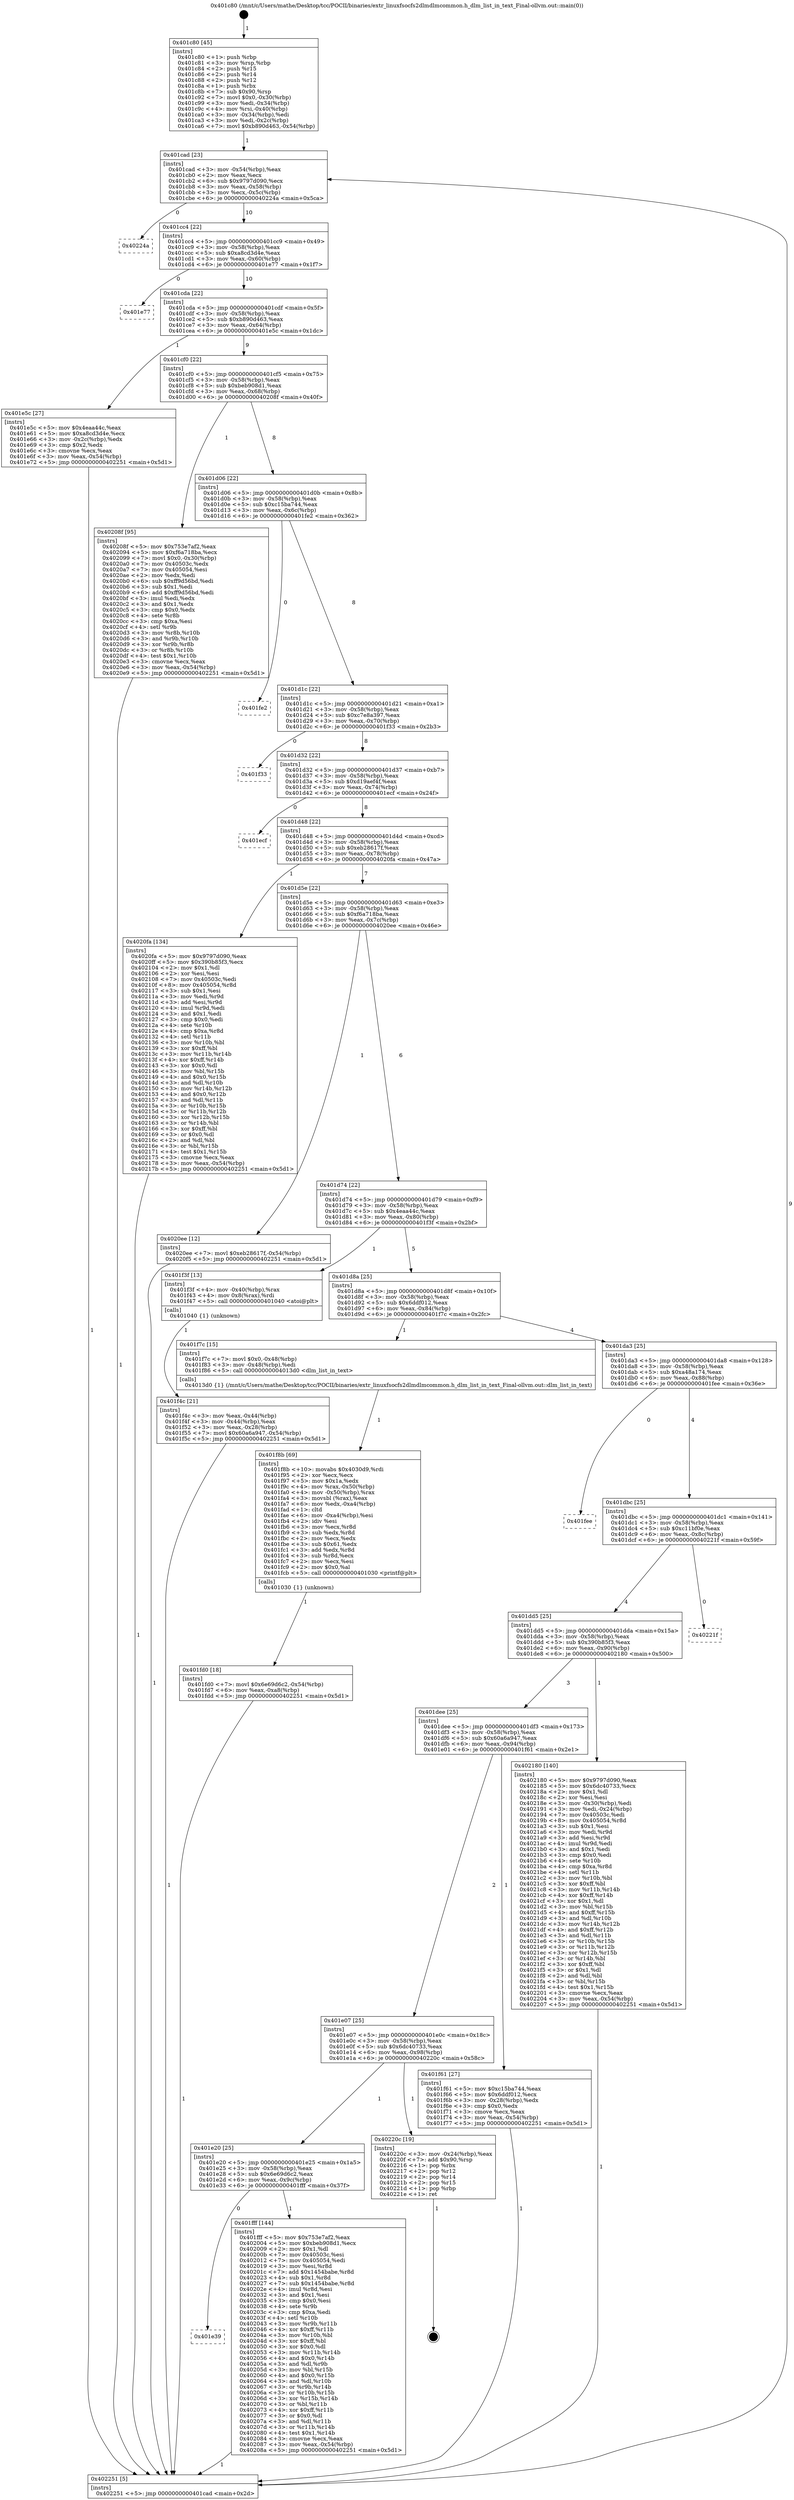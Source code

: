 digraph "0x401c80" {
  label = "0x401c80 (/mnt/c/Users/mathe/Desktop/tcc/POCII/binaries/extr_linuxfsocfs2dlmdlmcommon.h_dlm_list_in_text_Final-ollvm.out::main(0))"
  labelloc = "t"
  node[shape=record]

  Entry [label="",width=0.3,height=0.3,shape=circle,fillcolor=black,style=filled]
  "0x401cad" [label="{
     0x401cad [23]\l
     | [instrs]\l
     &nbsp;&nbsp;0x401cad \<+3\>: mov -0x54(%rbp),%eax\l
     &nbsp;&nbsp;0x401cb0 \<+2\>: mov %eax,%ecx\l
     &nbsp;&nbsp;0x401cb2 \<+6\>: sub $0x9797d090,%ecx\l
     &nbsp;&nbsp;0x401cb8 \<+3\>: mov %eax,-0x58(%rbp)\l
     &nbsp;&nbsp;0x401cbb \<+3\>: mov %ecx,-0x5c(%rbp)\l
     &nbsp;&nbsp;0x401cbe \<+6\>: je 000000000040224a \<main+0x5ca\>\l
  }"]
  "0x40224a" [label="{
     0x40224a\l
  }", style=dashed]
  "0x401cc4" [label="{
     0x401cc4 [22]\l
     | [instrs]\l
     &nbsp;&nbsp;0x401cc4 \<+5\>: jmp 0000000000401cc9 \<main+0x49\>\l
     &nbsp;&nbsp;0x401cc9 \<+3\>: mov -0x58(%rbp),%eax\l
     &nbsp;&nbsp;0x401ccc \<+5\>: sub $0xa8cd3d4e,%eax\l
     &nbsp;&nbsp;0x401cd1 \<+3\>: mov %eax,-0x60(%rbp)\l
     &nbsp;&nbsp;0x401cd4 \<+6\>: je 0000000000401e77 \<main+0x1f7\>\l
  }"]
  Exit [label="",width=0.3,height=0.3,shape=circle,fillcolor=black,style=filled,peripheries=2]
  "0x401e77" [label="{
     0x401e77\l
  }", style=dashed]
  "0x401cda" [label="{
     0x401cda [22]\l
     | [instrs]\l
     &nbsp;&nbsp;0x401cda \<+5\>: jmp 0000000000401cdf \<main+0x5f\>\l
     &nbsp;&nbsp;0x401cdf \<+3\>: mov -0x58(%rbp),%eax\l
     &nbsp;&nbsp;0x401ce2 \<+5\>: sub $0xb890d463,%eax\l
     &nbsp;&nbsp;0x401ce7 \<+3\>: mov %eax,-0x64(%rbp)\l
     &nbsp;&nbsp;0x401cea \<+6\>: je 0000000000401e5c \<main+0x1dc\>\l
  }"]
  "0x401e39" [label="{
     0x401e39\l
  }", style=dashed]
  "0x401e5c" [label="{
     0x401e5c [27]\l
     | [instrs]\l
     &nbsp;&nbsp;0x401e5c \<+5\>: mov $0x4eaa44c,%eax\l
     &nbsp;&nbsp;0x401e61 \<+5\>: mov $0xa8cd3d4e,%ecx\l
     &nbsp;&nbsp;0x401e66 \<+3\>: mov -0x2c(%rbp),%edx\l
     &nbsp;&nbsp;0x401e69 \<+3\>: cmp $0x2,%edx\l
     &nbsp;&nbsp;0x401e6c \<+3\>: cmovne %ecx,%eax\l
     &nbsp;&nbsp;0x401e6f \<+3\>: mov %eax,-0x54(%rbp)\l
     &nbsp;&nbsp;0x401e72 \<+5\>: jmp 0000000000402251 \<main+0x5d1\>\l
  }"]
  "0x401cf0" [label="{
     0x401cf0 [22]\l
     | [instrs]\l
     &nbsp;&nbsp;0x401cf0 \<+5\>: jmp 0000000000401cf5 \<main+0x75\>\l
     &nbsp;&nbsp;0x401cf5 \<+3\>: mov -0x58(%rbp),%eax\l
     &nbsp;&nbsp;0x401cf8 \<+5\>: sub $0xbeb908d1,%eax\l
     &nbsp;&nbsp;0x401cfd \<+3\>: mov %eax,-0x68(%rbp)\l
     &nbsp;&nbsp;0x401d00 \<+6\>: je 000000000040208f \<main+0x40f\>\l
  }"]
  "0x402251" [label="{
     0x402251 [5]\l
     | [instrs]\l
     &nbsp;&nbsp;0x402251 \<+5\>: jmp 0000000000401cad \<main+0x2d\>\l
  }"]
  "0x401c80" [label="{
     0x401c80 [45]\l
     | [instrs]\l
     &nbsp;&nbsp;0x401c80 \<+1\>: push %rbp\l
     &nbsp;&nbsp;0x401c81 \<+3\>: mov %rsp,%rbp\l
     &nbsp;&nbsp;0x401c84 \<+2\>: push %r15\l
     &nbsp;&nbsp;0x401c86 \<+2\>: push %r14\l
     &nbsp;&nbsp;0x401c88 \<+2\>: push %r12\l
     &nbsp;&nbsp;0x401c8a \<+1\>: push %rbx\l
     &nbsp;&nbsp;0x401c8b \<+7\>: sub $0x90,%rsp\l
     &nbsp;&nbsp;0x401c92 \<+7\>: movl $0x0,-0x30(%rbp)\l
     &nbsp;&nbsp;0x401c99 \<+3\>: mov %edi,-0x34(%rbp)\l
     &nbsp;&nbsp;0x401c9c \<+4\>: mov %rsi,-0x40(%rbp)\l
     &nbsp;&nbsp;0x401ca0 \<+3\>: mov -0x34(%rbp),%edi\l
     &nbsp;&nbsp;0x401ca3 \<+3\>: mov %edi,-0x2c(%rbp)\l
     &nbsp;&nbsp;0x401ca6 \<+7\>: movl $0xb890d463,-0x54(%rbp)\l
  }"]
  "0x401fff" [label="{
     0x401fff [144]\l
     | [instrs]\l
     &nbsp;&nbsp;0x401fff \<+5\>: mov $0x753e7af2,%eax\l
     &nbsp;&nbsp;0x402004 \<+5\>: mov $0xbeb908d1,%ecx\l
     &nbsp;&nbsp;0x402009 \<+2\>: mov $0x1,%dl\l
     &nbsp;&nbsp;0x40200b \<+7\>: mov 0x40503c,%esi\l
     &nbsp;&nbsp;0x402012 \<+7\>: mov 0x405054,%edi\l
     &nbsp;&nbsp;0x402019 \<+3\>: mov %esi,%r8d\l
     &nbsp;&nbsp;0x40201c \<+7\>: add $0x1454babe,%r8d\l
     &nbsp;&nbsp;0x402023 \<+4\>: sub $0x1,%r8d\l
     &nbsp;&nbsp;0x402027 \<+7\>: sub $0x1454babe,%r8d\l
     &nbsp;&nbsp;0x40202e \<+4\>: imul %r8d,%esi\l
     &nbsp;&nbsp;0x402032 \<+3\>: and $0x1,%esi\l
     &nbsp;&nbsp;0x402035 \<+3\>: cmp $0x0,%esi\l
     &nbsp;&nbsp;0x402038 \<+4\>: sete %r9b\l
     &nbsp;&nbsp;0x40203c \<+3\>: cmp $0xa,%edi\l
     &nbsp;&nbsp;0x40203f \<+4\>: setl %r10b\l
     &nbsp;&nbsp;0x402043 \<+3\>: mov %r9b,%r11b\l
     &nbsp;&nbsp;0x402046 \<+4\>: xor $0xff,%r11b\l
     &nbsp;&nbsp;0x40204a \<+3\>: mov %r10b,%bl\l
     &nbsp;&nbsp;0x40204d \<+3\>: xor $0xff,%bl\l
     &nbsp;&nbsp;0x402050 \<+3\>: xor $0x0,%dl\l
     &nbsp;&nbsp;0x402053 \<+3\>: mov %r11b,%r14b\l
     &nbsp;&nbsp;0x402056 \<+4\>: and $0x0,%r14b\l
     &nbsp;&nbsp;0x40205a \<+3\>: and %dl,%r9b\l
     &nbsp;&nbsp;0x40205d \<+3\>: mov %bl,%r15b\l
     &nbsp;&nbsp;0x402060 \<+4\>: and $0x0,%r15b\l
     &nbsp;&nbsp;0x402064 \<+3\>: and %dl,%r10b\l
     &nbsp;&nbsp;0x402067 \<+3\>: or %r9b,%r14b\l
     &nbsp;&nbsp;0x40206a \<+3\>: or %r10b,%r15b\l
     &nbsp;&nbsp;0x40206d \<+3\>: xor %r15b,%r14b\l
     &nbsp;&nbsp;0x402070 \<+3\>: or %bl,%r11b\l
     &nbsp;&nbsp;0x402073 \<+4\>: xor $0xff,%r11b\l
     &nbsp;&nbsp;0x402077 \<+3\>: or $0x0,%dl\l
     &nbsp;&nbsp;0x40207a \<+3\>: and %dl,%r11b\l
     &nbsp;&nbsp;0x40207d \<+3\>: or %r11b,%r14b\l
     &nbsp;&nbsp;0x402080 \<+4\>: test $0x1,%r14b\l
     &nbsp;&nbsp;0x402084 \<+3\>: cmovne %ecx,%eax\l
     &nbsp;&nbsp;0x402087 \<+3\>: mov %eax,-0x54(%rbp)\l
     &nbsp;&nbsp;0x40208a \<+5\>: jmp 0000000000402251 \<main+0x5d1\>\l
  }"]
  "0x40208f" [label="{
     0x40208f [95]\l
     | [instrs]\l
     &nbsp;&nbsp;0x40208f \<+5\>: mov $0x753e7af2,%eax\l
     &nbsp;&nbsp;0x402094 \<+5\>: mov $0xf6a718ba,%ecx\l
     &nbsp;&nbsp;0x402099 \<+7\>: movl $0x0,-0x30(%rbp)\l
     &nbsp;&nbsp;0x4020a0 \<+7\>: mov 0x40503c,%edx\l
     &nbsp;&nbsp;0x4020a7 \<+7\>: mov 0x405054,%esi\l
     &nbsp;&nbsp;0x4020ae \<+2\>: mov %edx,%edi\l
     &nbsp;&nbsp;0x4020b0 \<+6\>: sub $0xff9d56bd,%edi\l
     &nbsp;&nbsp;0x4020b6 \<+3\>: sub $0x1,%edi\l
     &nbsp;&nbsp;0x4020b9 \<+6\>: add $0xff9d56bd,%edi\l
     &nbsp;&nbsp;0x4020bf \<+3\>: imul %edi,%edx\l
     &nbsp;&nbsp;0x4020c2 \<+3\>: and $0x1,%edx\l
     &nbsp;&nbsp;0x4020c5 \<+3\>: cmp $0x0,%edx\l
     &nbsp;&nbsp;0x4020c8 \<+4\>: sete %r8b\l
     &nbsp;&nbsp;0x4020cc \<+3\>: cmp $0xa,%esi\l
     &nbsp;&nbsp;0x4020cf \<+4\>: setl %r9b\l
     &nbsp;&nbsp;0x4020d3 \<+3\>: mov %r8b,%r10b\l
     &nbsp;&nbsp;0x4020d6 \<+3\>: and %r9b,%r10b\l
     &nbsp;&nbsp;0x4020d9 \<+3\>: xor %r9b,%r8b\l
     &nbsp;&nbsp;0x4020dc \<+3\>: or %r8b,%r10b\l
     &nbsp;&nbsp;0x4020df \<+4\>: test $0x1,%r10b\l
     &nbsp;&nbsp;0x4020e3 \<+3\>: cmovne %ecx,%eax\l
     &nbsp;&nbsp;0x4020e6 \<+3\>: mov %eax,-0x54(%rbp)\l
     &nbsp;&nbsp;0x4020e9 \<+5\>: jmp 0000000000402251 \<main+0x5d1\>\l
  }"]
  "0x401d06" [label="{
     0x401d06 [22]\l
     | [instrs]\l
     &nbsp;&nbsp;0x401d06 \<+5\>: jmp 0000000000401d0b \<main+0x8b\>\l
     &nbsp;&nbsp;0x401d0b \<+3\>: mov -0x58(%rbp),%eax\l
     &nbsp;&nbsp;0x401d0e \<+5\>: sub $0xc15ba744,%eax\l
     &nbsp;&nbsp;0x401d13 \<+3\>: mov %eax,-0x6c(%rbp)\l
     &nbsp;&nbsp;0x401d16 \<+6\>: je 0000000000401fe2 \<main+0x362\>\l
  }"]
  "0x401e20" [label="{
     0x401e20 [25]\l
     | [instrs]\l
     &nbsp;&nbsp;0x401e20 \<+5\>: jmp 0000000000401e25 \<main+0x1a5\>\l
     &nbsp;&nbsp;0x401e25 \<+3\>: mov -0x58(%rbp),%eax\l
     &nbsp;&nbsp;0x401e28 \<+5\>: sub $0x6e69d6c2,%eax\l
     &nbsp;&nbsp;0x401e2d \<+6\>: mov %eax,-0x9c(%rbp)\l
     &nbsp;&nbsp;0x401e33 \<+6\>: je 0000000000401fff \<main+0x37f\>\l
  }"]
  "0x401fe2" [label="{
     0x401fe2\l
  }", style=dashed]
  "0x401d1c" [label="{
     0x401d1c [22]\l
     | [instrs]\l
     &nbsp;&nbsp;0x401d1c \<+5\>: jmp 0000000000401d21 \<main+0xa1\>\l
     &nbsp;&nbsp;0x401d21 \<+3\>: mov -0x58(%rbp),%eax\l
     &nbsp;&nbsp;0x401d24 \<+5\>: sub $0xc7e8a397,%eax\l
     &nbsp;&nbsp;0x401d29 \<+3\>: mov %eax,-0x70(%rbp)\l
     &nbsp;&nbsp;0x401d2c \<+6\>: je 0000000000401f33 \<main+0x2b3\>\l
  }"]
  "0x40220c" [label="{
     0x40220c [19]\l
     | [instrs]\l
     &nbsp;&nbsp;0x40220c \<+3\>: mov -0x24(%rbp),%eax\l
     &nbsp;&nbsp;0x40220f \<+7\>: add $0x90,%rsp\l
     &nbsp;&nbsp;0x402216 \<+1\>: pop %rbx\l
     &nbsp;&nbsp;0x402217 \<+2\>: pop %r12\l
     &nbsp;&nbsp;0x402219 \<+2\>: pop %r14\l
     &nbsp;&nbsp;0x40221b \<+2\>: pop %r15\l
     &nbsp;&nbsp;0x40221d \<+1\>: pop %rbp\l
     &nbsp;&nbsp;0x40221e \<+1\>: ret\l
  }"]
  "0x401f33" [label="{
     0x401f33\l
  }", style=dashed]
  "0x401d32" [label="{
     0x401d32 [22]\l
     | [instrs]\l
     &nbsp;&nbsp;0x401d32 \<+5\>: jmp 0000000000401d37 \<main+0xb7\>\l
     &nbsp;&nbsp;0x401d37 \<+3\>: mov -0x58(%rbp),%eax\l
     &nbsp;&nbsp;0x401d3a \<+5\>: sub $0xd19aef4f,%eax\l
     &nbsp;&nbsp;0x401d3f \<+3\>: mov %eax,-0x74(%rbp)\l
     &nbsp;&nbsp;0x401d42 \<+6\>: je 0000000000401ecf \<main+0x24f\>\l
  }"]
  "0x401fd0" [label="{
     0x401fd0 [18]\l
     | [instrs]\l
     &nbsp;&nbsp;0x401fd0 \<+7\>: movl $0x6e69d6c2,-0x54(%rbp)\l
     &nbsp;&nbsp;0x401fd7 \<+6\>: mov %eax,-0xa8(%rbp)\l
     &nbsp;&nbsp;0x401fdd \<+5\>: jmp 0000000000402251 \<main+0x5d1\>\l
  }"]
  "0x401ecf" [label="{
     0x401ecf\l
  }", style=dashed]
  "0x401d48" [label="{
     0x401d48 [22]\l
     | [instrs]\l
     &nbsp;&nbsp;0x401d48 \<+5\>: jmp 0000000000401d4d \<main+0xcd\>\l
     &nbsp;&nbsp;0x401d4d \<+3\>: mov -0x58(%rbp),%eax\l
     &nbsp;&nbsp;0x401d50 \<+5\>: sub $0xeb28617f,%eax\l
     &nbsp;&nbsp;0x401d55 \<+3\>: mov %eax,-0x78(%rbp)\l
     &nbsp;&nbsp;0x401d58 \<+6\>: je 00000000004020fa \<main+0x47a\>\l
  }"]
  "0x401f8b" [label="{
     0x401f8b [69]\l
     | [instrs]\l
     &nbsp;&nbsp;0x401f8b \<+10\>: movabs $0x4030d9,%rdi\l
     &nbsp;&nbsp;0x401f95 \<+2\>: xor %ecx,%ecx\l
     &nbsp;&nbsp;0x401f97 \<+5\>: mov $0x1a,%edx\l
     &nbsp;&nbsp;0x401f9c \<+4\>: mov %rax,-0x50(%rbp)\l
     &nbsp;&nbsp;0x401fa0 \<+4\>: mov -0x50(%rbp),%rax\l
     &nbsp;&nbsp;0x401fa4 \<+3\>: movsbl (%rax),%eax\l
     &nbsp;&nbsp;0x401fa7 \<+6\>: mov %edx,-0xa4(%rbp)\l
     &nbsp;&nbsp;0x401fad \<+1\>: cltd\l
     &nbsp;&nbsp;0x401fae \<+6\>: mov -0xa4(%rbp),%esi\l
     &nbsp;&nbsp;0x401fb4 \<+2\>: idiv %esi\l
     &nbsp;&nbsp;0x401fb6 \<+3\>: mov %ecx,%r8d\l
     &nbsp;&nbsp;0x401fb9 \<+3\>: sub %edx,%r8d\l
     &nbsp;&nbsp;0x401fbc \<+2\>: mov %ecx,%edx\l
     &nbsp;&nbsp;0x401fbe \<+3\>: sub $0x61,%edx\l
     &nbsp;&nbsp;0x401fc1 \<+3\>: add %edx,%r8d\l
     &nbsp;&nbsp;0x401fc4 \<+3\>: sub %r8d,%ecx\l
     &nbsp;&nbsp;0x401fc7 \<+2\>: mov %ecx,%esi\l
     &nbsp;&nbsp;0x401fc9 \<+2\>: mov $0x0,%al\l
     &nbsp;&nbsp;0x401fcb \<+5\>: call 0000000000401030 \<printf@plt\>\l
     | [calls]\l
     &nbsp;&nbsp;0x401030 \{1\} (unknown)\l
  }"]
  "0x4020fa" [label="{
     0x4020fa [134]\l
     | [instrs]\l
     &nbsp;&nbsp;0x4020fa \<+5\>: mov $0x9797d090,%eax\l
     &nbsp;&nbsp;0x4020ff \<+5\>: mov $0x390b85f3,%ecx\l
     &nbsp;&nbsp;0x402104 \<+2\>: mov $0x1,%dl\l
     &nbsp;&nbsp;0x402106 \<+2\>: xor %esi,%esi\l
     &nbsp;&nbsp;0x402108 \<+7\>: mov 0x40503c,%edi\l
     &nbsp;&nbsp;0x40210f \<+8\>: mov 0x405054,%r8d\l
     &nbsp;&nbsp;0x402117 \<+3\>: sub $0x1,%esi\l
     &nbsp;&nbsp;0x40211a \<+3\>: mov %edi,%r9d\l
     &nbsp;&nbsp;0x40211d \<+3\>: add %esi,%r9d\l
     &nbsp;&nbsp;0x402120 \<+4\>: imul %r9d,%edi\l
     &nbsp;&nbsp;0x402124 \<+3\>: and $0x1,%edi\l
     &nbsp;&nbsp;0x402127 \<+3\>: cmp $0x0,%edi\l
     &nbsp;&nbsp;0x40212a \<+4\>: sete %r10b\l
     &nbsp;&nbsp;0x40212e \<+4\>: cmp $0xa,%r8d\l
     &nbsp;&nbsp;0x402132 \<+4\>: setl %r11b\l
     &nbsp;&nbsp;0x402136 \<+3\>: mov %r10b,%bl\l
     &nbsp;&nbsp;0x402139 \<+3\>: xor $0xff,%bl\l
     &nbsp;&nbsp;0x40213c \<+3\>: mov %r11b,%r14b\l
     &nbsp;&nbsp;0x40213f \<+4\>: xor $0xff,%r14b\l
     &nbsp;&nbsp;0x402143 \<+3\>: xor $0x0,%dl\l
     &nbsp;&nbsp;0x402146 \<+3\>: mov %bl,%r15b\l
     &nbsp;&nbsp;0x402149 \<+4\>: and $0x0,%r15b\l
     &nbsp;&nbsp;0x40214d \<+3\>: and %dl,%r10b\l
     &nbsp;&nbsp;0x402150 \<+3\>: mov %r14b,%r12b\l
     &nbsp;&nbsp;0x402153 \<+4\>: and $0x0,%r12b\l
     &nbsp;&nbsp;0x402157 \<+3\>: and %dl,%r11b\l
     &nbsp;&nbsp;0x40215a \<+3\>: or %r10b,%r15b\l
     &nbsp;&nbsp;0x40215d \<+3\>: or %r11b,%r12b\l
     &nbsp;&nbsp;0x402160 \<+3\>: xor %r12b,%r15b\l
     &nbsp;&nbsp;0x402163 \<+3\>: or %r14b,%bl\l
     &nbsp;&nbsp;0x402166 \<+3\>: xor $0xff,%bl\l
     &nbsp;&nbsp;0x402169 \<+3\>: or $0x0,%dl\l
     &nbsp;&nbsp;0x40216c \<+2\>: and %dl,%bl\l
     &nbsp;&nbsp;0x40216e \<+3\>: or %bl,%r15b\l
     &nbsp;&nbsp;0x402171 \<+4\>: test $0x1,%r15b\l
     &nbsp;&nbsp;0x402175 \<+3\>: cmovne %ecx,%eax\l
     &nbsp;&nbsp;0x402178 \<+3\>: mov %eax,-0x54(%rbp)\l
     &nbsp;&nbsp;0x40217b \<+5\>: jmp 0000000000402251 \<main+0x5d1\>\l
  }"]
  "0x401d5e" [label="{
     0x401d5e [22]\l
     | [instrs]\l
     &nbsp;&nbsp;0x401d5e \<+5\>: jmp 0000000000401d63 \<main+0xe3\>\l
     &nbsp;&nbsp;0x401d63 \<+3\>: mov -0x58(%rbp),%eax\l
     &nbsp;&nbsp;0x401d66 \<+5\>: sub $0xf6a718ba,%eax\l
     &nbsp;&nbsp;0x401d6b \<+3\>: mov %eax,-0x7c(%rbp)\l
     &nbsp;&nbsp;0x401d6e \<+6\>: je 00000000004020ee \<main+0x46e\>\l
  }"]
  "0x401e07" [label="{
     0x401e07 [25]\l
     | [instrs]\l
     &nbsp;&nbsp;0x401e07 \<+5\>: jmp 0000000000401e0c \<main+0x18c\>\l
     &nbsp;&nbsp;0x401e0c \<+3\>: mov -0x58(%rbp),%eax\l
     &nbsp;&nbsp;0x401e0f \<+5\>: sub $0x6dc40733,%eax\l
     &nbsp;&nbsp;0x401e14 \<+6\>: mov %eax,-0x98(%rbp)\l
     &nbsp;&nbsp;0x401e1a \<+6\>: je 000000000040220c \<main+0x58c\>\l
  }"]
  "0x4020ee" [label="{
     0x4020ee [12]\l
     | [instrs]\l
     &nbsp;&nbsp;0x4020ee \<+7\>: movl $0xeb28617f,-0x54(%rbp)\l
     &nbsp;&nbsp;0x4020f5 \<+5\>: jmp 0000000000402251 \<main+0x5d1\>\l
  }"]
  "0x401d74" [label="{
     0x401d74 [22]\l
     | [instrs]\l
     &nbsp;&nbsp;0x401d74 \<+5\>: jmp 0000000000401d79 \<main+0xf9\>\l
     &nbsp;&nbsp;0x401d79 \<+3\>: mov -0x58(%rbp),%eax\l
     &nbsp;&nbsp;0x401d7c \<+5\>: sub $0x4eaa44c,%eax\l
     &nbsp;&nbsp;0x401d81 \<+3\>: mov %eax,-0x80(%rbp)\l
     &nbsp;&nbsp;0x401d84 \<+6\>: je 0000000000401f3f \<main+0x2bf\>\l
  }"]
  "0x401f61" [label="{
     0x401f61 [27]\l
     | [instrs]\l
     &nbsp;&nbsp;0x401f61 \<+5\>: mov $0xc15ba744,%eax\l
     &nbsp;&nbsp;0x401f66 \<+5\>: mov $0x6ddf012,%ecx\l
     &nbsp;&nbsp;0x401f6b \<+3\>: mov -0x28(%rbp),%edx\l
     &nbsp;&nbsp;0x401f6e \<+3\>: cmp $0x0,%edx\l
     &nbsp;&nbsp;0x401f71 \<+3\>: cmove %ecx,%eax\l
     &nbsp;&nbsp;0x401f74 \<+3\>: mov %eax,-0x54(%rbp)\l
     &nbsp;&nbsp;0x401f77 \<+5\>: jmp 0000000000402251 \<main+0x5d1\>\l
  }"]
  "0x401f3f" [label="{
     0x401f3f [13]\l
     | [instrs]\l
     &nbsp;&nbsp;0x401f3f \<+4\>: mov -0x40(%rbp),%rax\l
     &nbsp;&nbsp;0x401f43 \<+4\>: mov 0x8(%rax),%rdi\l
     &nbsp;&nbsp;0x401f47 \<+5\>: call 0000000000401040 \<atoi@plt\>\l
     | [calls]\l
     &nbsp;&nbsp;0x401040 \{1\} (unknown)\l
  }"]
  "0x401d8a" [label="{
     0x401d8a [25]\l
     | [instrs]\l
     &nbsp;&nbsp;0x401d8a \<+5\>: jmp 0000000000401d8f \<main+0x10f\>\l
     &nbsp;&nbsp;0x401d8f \<+3\>: mov -0x58(%rbp),%eax\l
     &nbsp;&nbsp;0x401d92 \<+5\>: sub $0x6ddf012,%eax\l
     &nbsp;&nbsp;0x401d97 \<+6\>: mov %eax,-0x84(%rbp)\l
     &nbsp;&nbsp;0x401d9d \<+6\>: je 0000000000401f7c \<main+0x2fc\>\l
  }"]
  "0x401f4c" [label="{
     0x401f4c [21]\l
     | [instrs]\l
     &nbsp;&nbsp;0x401f4c \<+3\>: mov %eax,-0x44(%rbp)\l
     &nbsp;&nbsp;0x401f4f \<+3\>: mov -0x44(%rbp),%eax\l
     &nbsp;&nbsp;0x401f52 \<+3\>: mov %eax,-0x28(%rbp)\l
     &nbsp;&nbsp;0x401f55 \<+7\>: movl $0x60a6a947,-0x54(%rbp)\l
     &nbsp;&nbsp;0x401f5c \<+5\>: jmp 0000000000402251 \<main+0x5d1\>\l
  }"]
  "0x401dee" [label="{
     0x401dee [25]\l
     | [instrs]\l
     &nbsp;&nbsp;0x401dee \<+5\>: jmp 0000000000401df3 \<main+0x173\>\l
     &nbsp;&nbsp;0x401df3 \<+3\>: mov -0x58(%rbp),%eax\l
     &nbsp;&nbsp;0x401df6 \<+5\>: sub $0x60a6a947,%eax\l
     &nbsp;&nbsp;0x401dfb \<+6\>: mov %eax,-0x94(%rbp)\l
     &nbsp;&nbsp;0x401e01 \<+6\>: je 0000000000401f61 \<main+0x2e1\>\l
  }"]
  "0x401f7c" [label="{
     0x401f7c [15]\l
     | [instrs]\l
     &nbsp;&nbsp;0x401f7c \<+7\>: movl $0x0,-0x48(%rbp)\l
     &nbsp;&nbsp;0x401f83 \<+3\>: mov -0x48(%rbp),%edi\l
     &nbsp;&nbsp;0x401f86 \<+5\>: call 00000000004013d0 \<dlm_list_in_text\>\l
     | [calls]\l
     &nbsp;&nbsp;0x4013d0 \{1\} (/mnt/c/Users/mathe/Desktop/tcc/POCII/binaries/extr_linuxfsocfs2dlmdlmcommon.h_dlm_list_in_text_Final-ollvm.out::dlm_list_in_text)\l
  }"]
  "0x401da3" [label="{
     0x401da3 [25]\l
     | [instrs]\l
     &nbsp;&nbsp;0x401da3 \<+5\>: jmp 0000000000401da8 \<main+0x128\>\l
     &nbsp;&nbsp;0x401da8 \<+3\>: mov -0x58(%rbp),%eax\l
     &nbsp;&nbsp;0x401dab \<+5\>: sub $0xa48a174,%eax\l
     &nbsp;&nbsp;0x401db0 \<+6\>: mov %eax,-0x88(%rbp)\l
     &nbsp;&nbsp;0x401db6 \<+6\>: je 0000000000401fee \<main+0x36e\>\l
  }"]
  "0x402180" [label="{
     0x402180 [140]\l
     | [instrs]\l
     &nbsp;&nbsp;0x402180 \<+5\>: mov $0x9797d090,%eax\l
     &nbsp;&nbsp;0x402185 \<+5\>: mov $0x6dc40733,%ecx\l
     &nbsp;&nbsp;0x40218a \<+2\>: mov $0x1,%dl\l
     &nbsp;&nbsp;0x40218c \<+2\>: xor %esi,%esi\l
     &nbsp;&nbsp;0x40218e \<+3\>: mov -0x30(%rbp),%edi\l
     &nbsp;&nbsp;0x402191 \<+3\>: mov %edi,-0x24(%rbp)\l
     &nbsp;&nbsp;0x402194 \<+7\>: mov 0x40503c,%edi\l
     &nbsp;&nbsp;0x40219b \<+8\>: mov 0x405054,%r8d\l
     &nbsp;&nbsp;0x4021a3 \<+3\>: sub $0x1,%esi\l
     &nbsp;&nbsp;0x4021a6 \<+3\>: mov %edi,%r9d\l
     &nbsp;&nbsp;0x4021a9 \<+3\>: add %esi,%r9d\l
     &nbsp;&nbsp;0x4021ac \<+4\>: imul %r9d,%edi\l
     &nbsp;&nbsp;0x4021b0 \<+3\>: and $0x1,%edi\l
     &nbsp;&nbsp;0x4021b3 \<+3\>: cmp $0x0,%edi\l
     &nbsp;&nbsp;0x4021b6 \<+4\>: sete %r10b\l
     &nbsp;&nbsp;0x4021ba \<+4\>: cmp $0xa,%r8d\l
     &nbsp;&nbsp;0x4021be \<+4\>: setl %r11b\l
     &nbsp;&nbsp;0x4021c2 \<+3\>: mov %r10b,%bl\l
     &nbsp;&nbsp;0x4021c5 \<+3\>: xor $0xff,%bl\l
     &nbsp;&nbsp;0x4021c8 \<+3\>: mov %r11b,%r14b\l
     &nbsp;&nbsp;0x4021cb \<+4\>: xor $0xff,%r14b\l
     &nbsp;&nbsp;0x4021cf \<+3\>: xor $0x1,%dl\l
     &nbsp;&nbsp;0x4021d2 \<+3\>: mov %bl,%r15b\l
     &nbsp;&nbsp;0x4021d5 \<+4\>: and $0xff,%r15b\l
     &nbsp;&nbsp;0x4021d9 \<+3\>: and %dl,%r10b\l
     &nbsp;&nbsp;0x4021dc \<+3\>: mov %r14b,%r12b\l
     &nbsp;&nbsp;0x4021df \<+4\>: and $0xff,%r12b\l
     &nbsp;&nbsp;0x4021e3 \<+3\>: and %dl,%r11b\l
     &nbsp;&nbsp;0x4021e6 \<+3\>: or %r10b,%r15b\l
     &nbsp;&nbsp;0x4021e9 \<+3\>: or %r11b,%r12b\l
     &nbsp;&nbsp;0x4021ec \<+3\>: xor %r12b,%r15b\l
     &nbsp;&nbsp;0x4021ef \<+3\>: or %r14b,%bl\l
     &nbsp;&nbsp;0x4021f2 \<+3\>: xor $0xff,%bl\l
     &nbsp;&nbsp;0x4021f5 \<+3\>: or $0x1,%dl\l
     &nbsp;&nbsp;0x4021f8 \<+2\>: and %dl,%bl\l
     &nbsp;&nbsp;0x4021fa \<+3\>: or %bl,%r15b\l
     &nbsp;&nbsp;0x4021fd \<+4\>: test $0x1,%r15b\l
     &nbsp;&nbsp;0x402201 \<+3\>: cmovne %ecx,%eax\l
     &nbsp;&nbsp;0x402204 \<+3\>: mov %eax,-0x54(%rbp)\l
     &nbsp;&nbsp;0x402207 \<+5\>: jmp 0000000000402251 \<main+0x5d1\>\l
  }"]
  "0x401fee" [label="{
     0x401fee\l
  }", style=dashed]
  "0x401dbc" [label="{
     0x401dbc [25]\l
     | [instrs]\l
     &nbsp;&nbsp;0x401dbc \<+5\>: jmp 0000000000401dc1 \<main+0x141\>\l
     &nbsp;&nbsp;0x401dc1 \<+3\>: mov -0x58(%rbp),%eax\l
     &nbsp;&nbsp;0x401dc4 \<+5\>: sub $0xc11bf0e,%eax\l
     &nbsp;&nbsp;0x401dc9 \<+6\>: mov %eax,-0x8c(%rbp)\l
     &nbsp;&nbsp;0x401dcf \<+6\>: je 000000000040221f \<main+0x59f\>\l
  }"]
  "0x401dd5" [label="{
     0x401dd5 [25]\l
     | [instrs]\l
     &nbsp;&nbsp;0x401dd5 \<+5\>: jmp 0000000000401dda \<main+0x15a\>\l
     &nbsp;&nbsp;0x401dda \<+3\>: mov -0x58(%rbp),%eax\l
     &nbsp;&nbsp;0x401ddd \<+5\>: sub $0x390b85f3,%eax\l
     &nbsp;&nbsp;0x401de2 \<+6\>: mov %eax,-0x90(%rbp)\l
     &nbsp;&nbsp;0x401de8 \<+6\>: je 0000000000402180 \<main+0x500\>\l
  }"]
  "0x40221f" [label="{
     0x40221f\l
  }", style=dashed]
  Entry -> "0x401c80" [label=" 1"]
  "0x401cad" -> "0x40224a" [label=" 0"]
  "0x401cad" -> "0x401cc4" [label=" 10"]
  "0x40220c" -> Exit [label=" 1"]
  "0x401cc4" -> "0x401e77" [label=" 0"]
  "0x401cc4" -> "0x401cda" [label=" 10"]
  "0x402180" -> "0x402251" [label=" 1"]
  "0x401cda" -> "0x401e5c" [label=" 1"]
  "0x401cda" -> "0x401cf0" [label=" 9"]
  "0x401e5c" -> "0x402251" [label=" 1"]
  "0x401c80" -> "0x401cad" [label=" 1"]
  "0x402251" -> "0x401cad" [label=" 9"]
  "0x4020fa" -> "0x402251" [label=" 1"]
  "0x401cf0" -> "0x40208f" [label=" 1"]
  "0x401cf0" -> "0x401d06" [label=" 8"]
  "0x4020ee" -> "0x402251" [label=" 1"]
  "0x401d06" -> "0x401fe2" [label=" 0"]
  "0x401d06" -> "0x401d1c" [label=" 8"]
  "0x401fff" -> "0x402251" [label=" 1"]
  "0x401d1c" -> "0x401f33" [label=" 0"]
  "0x401d1c" -> "0x401d32" [label=" 8"]
  "0x401e20" -> "0x401e39" [label=" 0"]
  "0x401d32" -> "0x401ecf" [label=" 0"]
  "0x401d32" -> "0x401d48" [label=" 8"]
  "0x40208f" -> "0x402251" [label=" 1"]
  "0x401d48" -> "0x4020fa" [label=" 1"]
  "0x401d48" -> "0x401d5e" [label=" 7"]
  "0x401e07" -> "0x401e20" [label=" 1"]
  "0x401d5e" -> "0x4020ee" [label=" 1"]
  "0x401d5e" -> "0x401d74" [label=" 6"]
  "0x401e07" -> "0x40220c" [label=" 1"]
  "0x401d74" -> "0x401f3f" [label=" 1"]
  "0x401d74" -> "0x401d8a" [label=" 5"]
  "0x401f3f" -> "0x401f4c" [label=" 1"]
  "0x401f4c" -> "0x402251" [label=" 1"]
  "0x401e20" -> "0x401fff" [label=" 1"]
  "0x401d8a" -> "0x401f7c" [label=" 1"]
  "0x401d8a" -> "0x401da3" [label=" 4"]
  "0x401f8b" -> "0x401fd0" [label=" 1"]
  "0x401da3" -> "0x401fee" [label=" 0"]
  "0x401da3" -> "0x401dbc" [label=" 4"]
  "0x401f7c" -> "0x401f8b" [label=" 1"]
  "0x401dbc" -> "0x40221f" [label=" 0"]
  "0x401dbc" -> "0x401dd5" [label=" 4"]
  "0x401f61" -> "0x402251" [label=" 1"]
  "0x401dd5" -> "0x402180" [label=" 1"]
  "0x401dd5" -> "0x401dee" [label=" 3"]
  "0x401fd0" -> "0x402251" [label=" 1"]
  "0x401dee" -> "0x401f61" [label=" 1"]
  "0x401dee" -> "0x401e07" [label=" 2"]
}
